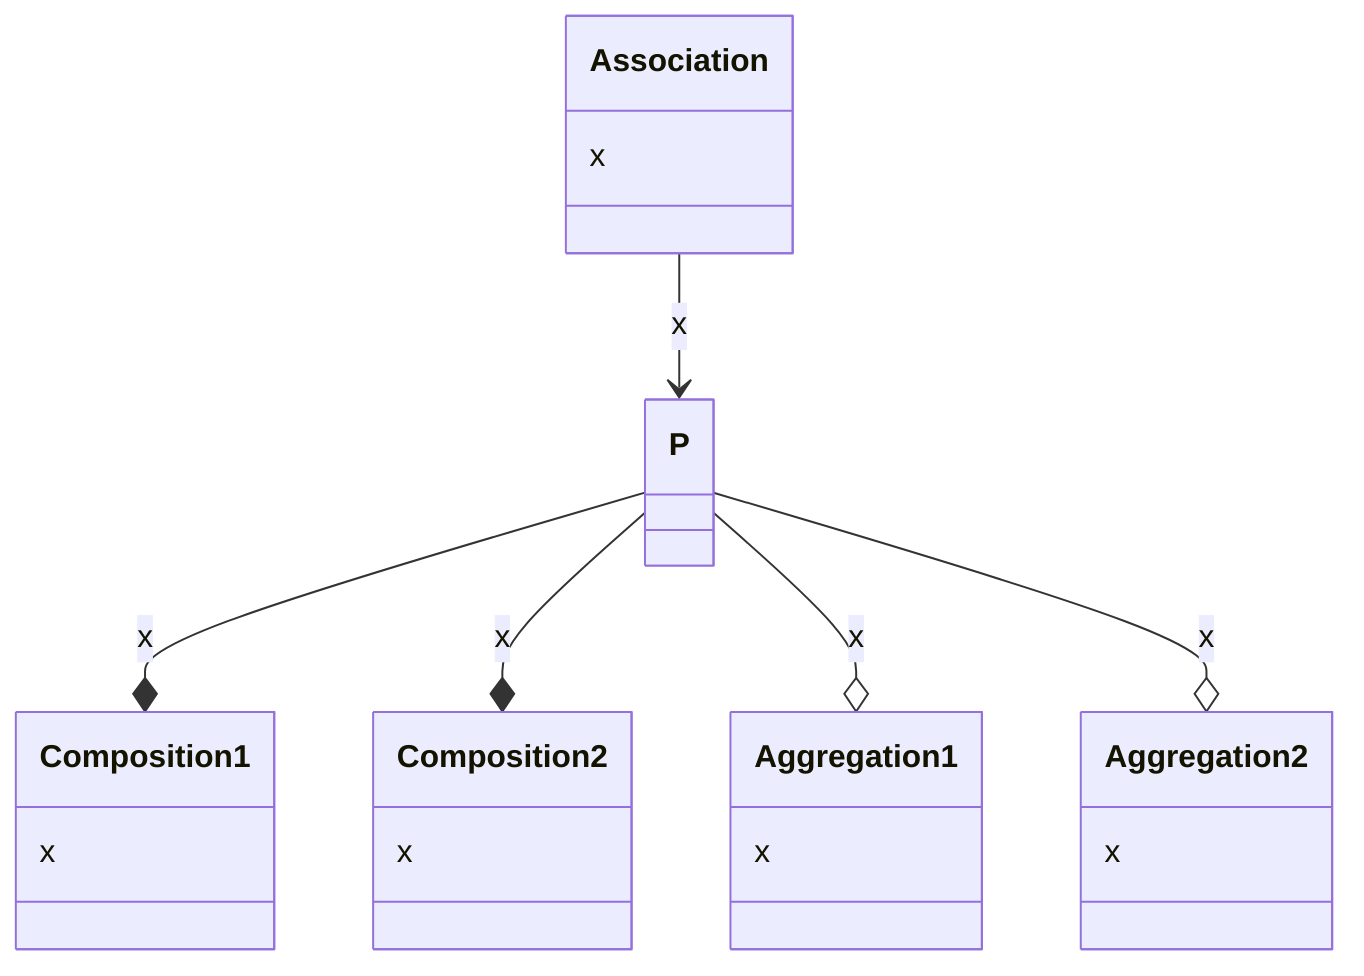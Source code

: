 classDiagram
  class Aggregation1 {
    x
  }
  class Aggregation2 {
    x
  }
  class Association {
    x
  }
  class Composition1 {
    x
  }
  class Composition2 {
    x
  }
  class P {
  }
  Association --> P : x
  P --* Composition1 : x
  P --* Composition2 : x
  P --o Aggregation1 : x
  P --o Aggregation2 : x